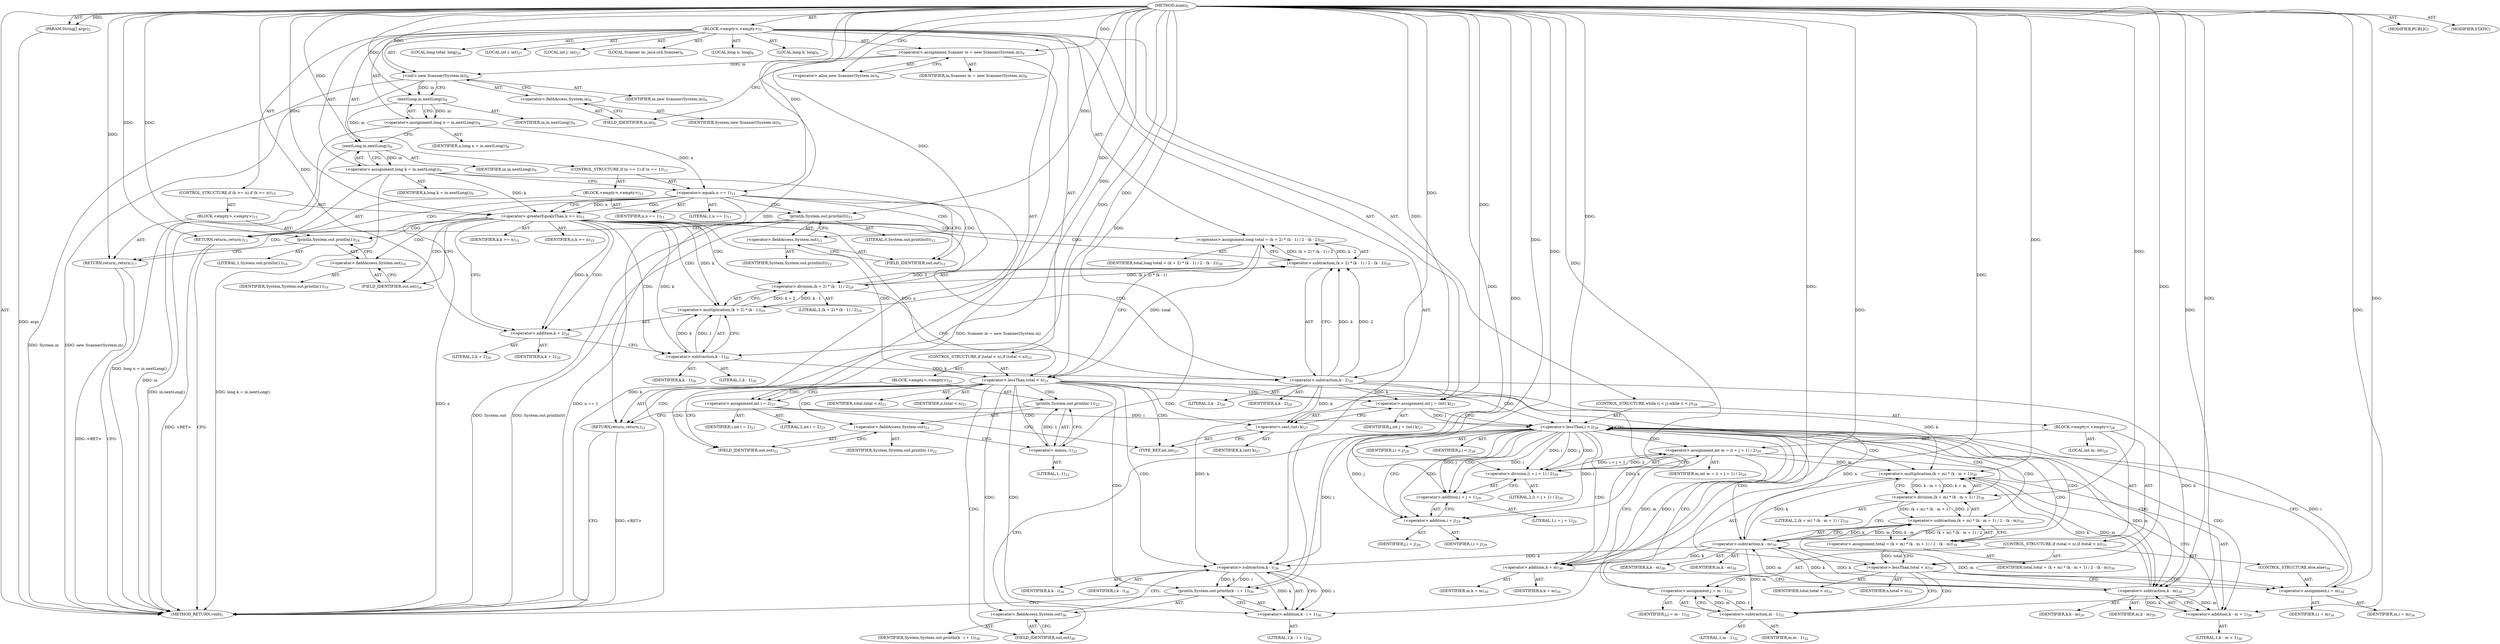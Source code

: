 digraph "main" {  
"19" [label = <(METHOD,main)<SUB>5</SUB>> ]
"20" [label = <(PARAM,String[] args)<SUB>5</SUB>> ]
"21" [label = <(BLOCK,&lt;empty&gt;,&lt;empty&gt;)<SUB>5</SUB>> ]
"4" [label = <(LOCAL,Scanner in: java.util.Scanner)<SUB>6</SUB>> ]
"22" [label = <(&lt;operator&gt;.assignment,Scanner in = new Scanner(System.in))<SUB>6</SUB>> ]
"23" [label = <(IDENTIFIER,in,Scanner in = new Scanner(System.in))<SUB>6</SUB>> ]
"24" [label = <(&lt;operator&gt;.alloc,new Scanner(System.in))<SUB>6</SUB>> ]
"25" [label = <(&lt;init&gt;,new Scanner(System.in))<SUB>6</SUB>> ]
"3" [label = <(IDENTIFIER,in,new Scanner(System.in))<SUB>6</SUB>> ]
"26" [label = <(&lt;operator&gt;.fieldAccess,System.in)<SUB>6</SUB>> ]
"27" [label = <(IDENTIFIER,System,new Scanner(System.in))<SUB>6</SUB>> ]
"28" [label = <(FIELD_IDENTIFIER,in,in)<SUB>6</SUB>> ]
"29" [label = <(LOCAL,long n: long)<SUB>8</SUB>> ]
"30" [label = <(&lt;operator&gt;.assignment,long n = in.nextLong())<SUB>8</SUB>> ]
"31" [label = <(IDENTIFIER,n,long n = in.nextLong())<SUB>8</SUB>> ]
"32" [label = <(nextLong,in.nextLong())<SUB>8</SUB>> ]
"33" [label = <(IDENTIFIER,in,in.nextLong())<SUB>8</SUB>> ]
"34" [label = <(LOCAL,long k: long)<SUB>9</SUB>> ]
"35" [label = <(&lt;operator&gt;.assignment,long k = in.nextLong())<SUB>9</SUB>> ]
"36" [label = <(IDENTIFIER,k,long k = in.nextLong())<SUB>9</SUB>> ]
"37" [label = <(nextLong,in.nextLong())<SUB>9</SUB>> ]
"38" [label = <(IDENTIFIER,in,in.nextLong())<SUB>9</SUB>> ]
"39" [label = <(CONTROL_STRUCTURE,if (n == 1),if (n == 1))<SUB>11</SUB>> ]
"40" [label = <(&lt;operator&gt;.equals,n == 1)<SUB>11</SUB>> ]
"41" [label = <(IDENTIFIER,n,n == 1)<SUB>11</SUB>> ]
"42" [label = <(LITERAL,1,n == 1)<SUB>11</SUB>> ]
"43" [label = <(BLOCK,&lt;empty&gt;,&lt;empty&gt;)<SUB>11</SUB>> ]
"44" [label = <(println,System.out.println(0))<SUB>12</SUB>> ]
"45" [label = <(&lt;operator&gt;.fieldAccess,System.out)<SUB>12</SUB>> ]
"46" [label = <(IDENTIFIER,System,System.out.println(0))<SUB>12</SUB>> ]
"47" [label = <(FIELD_IDENTIFIER,out,out)<SUB>12</SUB>> ]
"48" [label = <(LITERAL,0,System.out.println(0))<SUB>12</SUB>> ]
"49" [label = <(RETURN,return;,return;)<SUB>13</SUB>> ]
"50" [label = <(CONTROL_STRUCTURE,if (k &gt;= n),if (k &gt;= n))<SUB>15</SUB>> ]
"51" [label = <(&lt;operator&gt;.greaterEqualsThan,k &gt;= n)<SUB>15</SUB>> ]
"52" [label = <(IDENTIFIER,k,k &gt;= n)<SUB>15</SUB>> ]
"53" [label = <(IDENTIFIER,n,k &gt;= n)<SUB>15</SUB>> ]
"54" [label = <(BLOCK,&lt;empty&gt;,&lt;empty&gt;)<SUB>15</SUB>> ]
"55" [label = <(println,System.out.println(1))<SUB>16</SUB>> ]
"56" [label = <(&lt;operator&gt;.fieldAccess,System.out)<SUB>16</SUB>> ]
"57" [label = <(IDENTIFIER,System,System.out.println(1))<SUB>16</SUB>> ]
"58" [label = <(FIELD_IDENTIFIER,out,out)<SUB>16</SUB>> ]
"59" [label = <(LITERAL,1,System.out.println(1))<SUB>16</SUB>> ]
"60" [label = <(RETURN,return;,return;)<SUB>17</SUB>> ]
"61" [label = <(LOCAL,long total: long)<SUB>20</SUB>> ]
"62" [label = <(&lt;operator&gt;.assignment,long total = (k + 2) * (k - 1) / 2 - (k - 2))<SUB>20</SUB>> ]
"63" [label = <(IDENTIFIER,total,long total = (k + 2) * (k - 1) / 2 - (k - 2))<SUB>20</SUB>> ]
"64" [label = <(&lt;operator&gt;.subtraction,(k + 2) * (k - 1) / 2 - (k - 2))<SUB>20</SUB>> ]
"65" [label = <(&lt;operator&gt;.division,(k + 2) * (k - 1) / 2)<SUB>20</SUB>> ]
"66" [label = <(&lt;operator&gt;.multiplication,(k + 2) * (k - 1))<SUB>20</SUB>> ]
"67" [label = <(&lt;operator&gt;.addition,k + 2)<SUB>20</SUB>> ]
"68" [label = <(IDENTIFIER,k,k + 2)<SUB>20</SUB>> ]
"69" [label = <(LITERAL,2,k + 2)<SUB>20</SUB>> ]
"70" [label = <(&lt;operator&gt;.subtraction,k - 1)<SUB>20</SUB>> ]
"71" [label = <(IDENTIFIER,k,k - 1)<SUB>20</SUB>> ]
"72" [label = <(LITERAL,1,k - 1)<SUB>20</SUB>> ]
"73" [label = <(LITERAL,2,(k + 2) * (k - 1) / 2)<SUB>20</SUB>> ]
"74" [label = <(&lt;operator&gt;.subtraction,k - 2)<SUB>20</SUB>> ]
"75" [label = <(IDENTIFIER,k,k - 2)<SUB>20</SUB>> ]
"76" [label = <(LITERAL,2,k - 2)<SUB>20</SUB>> ]
"77" [label = <(CONTROL_STRUCTURE,if (total &lt; n),if (total &lt; n))<SUB>21</SUB>> ]
"78" [label = <(&lt;operator&gt;.lessThan,total &lt; n)<SUB>21</SUB>> ]
"79" [label = <(IDENTIFIER,total,total &lt; n)<SUB>21</SUB>> ]
"80" [label = <(IDENTIFIER,n,total &lt; n)<SUB>21</SUB>> ]
"81" [label = <(BLOCK,&lt;empty&gt;,&lt;empty&gt;)<SUB>21</SUB>> ]
"82" [label = <(println,System.out.println(-1))<SUB>22</SUB>> ]
"83" [label = <(&lt;operator&gt;.fieldAccess,System.out)<SUB>22</SUB>> ]
"84" [label = <(IDENTIFIER,System,System.out.println(-1))<SUB>22</SUB>> ]
"85" [label = <(FIELD_IDENTIFIER,out,out)<SUB>22</SUB>> ]
"86" [label = <(&lt;operator&gt;.minus,-1)<SUB>22</SUB>> ]
"87" [label = <(LITERAL,1,-1)<SUB>22</SUB>> ]
"88" [label = <(RETURN,return;,return;)<SUB>23</SUB>> ]
"89" [label = <(LOCAL,int i: int)<SUB>27</SUB>> ]
"90" [label = <(LOCAL,int j: int)<SUB>27</SUB>> ]
"91" [label = <(&lt;operator&gt;.assignment,int i = 2)<SUB>27</SUB>> ]
"92" [label = <(IDENTIFIER,i,int i = 2)<SUB>27</SUB>> ]
"93" [label = <(LITERAL,2,int i = 2)<SUB>27</SUB>> ]
"94" [label = <(&lt;operator&gt;.assignment,int j = (int) k)<SUB>27</SUB>> ]
"95" [label = <(IDENTIFIER,j,int j = (int) k)<SUB>27</SUB>> ]
"96" [label = <(&lt;operator&gt;.cast,(int) k)<SUB>27</SUB>> ]
"97" [label = <(TYPE_REF,int,int)<SUB>27</SUB>> ]
"98" [label = <(IDENTIFIER,k,(int) k)<SUB>27</SUB>> ]
"99" [label = <(CONTROL_STRUCTURE,while (i &lt; j),while (i &lt; j))<SUB>28</SUB>> ]
"100" [label = <(&lt;operator&gt;.lessThan,i &lt; j)<SUB>28</SUB>> ]
"101" [label = <(IDENTIFIER,i,i &lt; j)<SUB>28</SUB>> ]
"102" [label = <(IDENTIFIER,j,i &lt; j)<SUB>28</SUB>> ]
"103" [label = <(BLOCK,&lt;empty&gt;,&lt;empty&gt;)<SUB>28</SUB>> ]
"104" [label = <(LOCAL,int m: int)<SUB>29</SUB>> ]
"105" [label = <(&lt;operator&gt;.assignment,int m = (i + j + 1) / 2)<SUB>29</SUB>> ]
"106" [label = <(IDENTIFIER,m,int m = (i + j + 1) / 2)<SUB>29</SUB>> ]
"107" [label = <(&lt;operator&gt;.division,(i + j + 1) / 2)<SUB>29</SUB>> ]
"108" [label = <(&lt;operator&gt;.addition,i + j + 1)<SUB>29</SUB>> ]
"109" [label = <(&lt;operator&gt;.addition,i + j)<SUB>29</SUB>> ]
"110" [label = <(IDENTIFIER,i,i + j)<SUB>29</SUB>> ]
"111" [label = <(IDENTIFIER,j,i + j)<SUB>29</SUB>> ]
"112" [label = <(LITERAL,1,i + j + 1)<SUB>29</SUB>> ]
"113" [label = <(LITERAL,2,(i + j + 1) / 2)<SUB>29</SUB>> ]
"114" [label = <(&lt;operator&gt;.assignment,total = (k + m) * (k - m + 1) / 2 - (k - m))<SUB>30</SUB>> ]
"115" [label = <(IDENTIFIER,total,total = (k + m) * (k - m + 1) / 2 - (k - m))<SUB>30</SUB>> ]
"116" [label = <(&lt;operator&gt;.subtraction,(k + m) * (k - m + 1) / 2 - (k - m))<SUB>30</SUB>> ]
"117" [label = <(&lt;operator&gt;.division,(k + m) * (k - m + 1) / 2)<SUB>30</SUB>> ]
"118" [label = <(&lt;operator&gt;.multiplication,(k + m) * (k - m + 1))<SUB>30</SUB>> ]
"119" [label = <(&lt;operator&gt;.addition,k + m)<SUB>30</SUB>> ]
"120" [label = <(IDENTIFIER,k,k + m)<SUB>30</SUB>> ]
"121" [label = <(IDENTIFIER,m,k + m)<SUB>30</SUB>> ]
"122" [label = <(&lt;operator&gt;.addition,k - m + 1)<SUB>30</SUB>> ]
"123" [label = <(&lt;operator&gt;.subtraction,k - m)<SUB>30</SUB>> ]
"124" [label = <(IDENTIFIER,k,k - m)<SUB>30</SUB>> ]
"125" [label = <(IDENTIFIER,m,k - m)<SUB>30</SUB>> ]
"126" [label = <(LITERAL,1,k - m + 1)<SUB>30</SUB>> ]
"127" [label = <(LITERAL,2,(k + m) * (k - m + 1) / 2)<SUB>30</SUB>> ]
"128" [label = <(&lt;operator&gt;.subtraction,k - m)<SUB>30</SUB>> ]
"129" [label = <(IDENTIFIER,k,k - m)<SUB>30</SUB>> ]
"130" [label = <(IDENTIFIER,m,k - m)<SUB>30</SUB>> ]
"131" [label = <(CONTROL_STRUCTURE,if (total &lt; n),if (total &lt; n))<SUB>31</SUB>> ]
"132" [label = <(&lt;operator&gt;.lessThan,total &lt; n)<SUB>31</SUB>> ]
"133" [label = <(IDENTIFIER,total,total &lt; n)<SUB>31</SUB>> ]
"134" [label = <(IDENTIFIER,n,total &lt; n)<SUB>31</SUB>> ]
"135" [label = <(&lt;operator&gt;.assignment,j = m - 1)<SUB>32</SUB>> ]
"136" [label = <(IDENTIFIER,j,j = m - 1)<SUB>32</SUB>> ]
"137" [label = <(&lt;operator&gt;.subtraction,m - 1)<SUB>32</SUB>> ]
"138" [label = <(IDENTIFIER,m,m - 1)<SUB>32</SUB>> ]
"139" [label = <(LITERAL,1,m - 1)<SUB>32</SUB>> ]
"140" [label = <(CONTROL_STRUCTURE,else,else)<SUB>34</SUB>> ]
"141" [label = <(&lt;operator&gt;.assignment,i = m)<SUB>34</SUB>> ]
"142" [label = <(IDENTIFIER,i,i = m)<SUB>34</SUB>> ]
"143" [label = <(IDENTIFIER,m,i = m)<SUB>34</SUB>> ]
"144" [label = <(println,System.out.println(k - i + 1))<SUB>36</SUB>> ]
"145" [label = <(&lt;operator&gt;.fieldAccess,System.out)<SUB>36</SUB>> ]
"146" [label = <(IDENTIFIER,System,System.out.println(k - i + 1))<SUB>36</SUB>> ]
"147" [label = <(FIELD_IDENTIFIER,out,out)<SUB>36</SUB>> ]
"148" [label = <(&lt;operator&gt;.addition,k - i + 1)<SUB>36</SUB>> ]
"149" [label = <(&lt;operator&gt;.subtraction,k - i)<SUB>36</SUB>> ]
"150" [label = <(IDENTIFIER,k,k - i)<SUB>36</SUB>> ]
"151" [label = <(IDENTIFIER,i,k - i)<SUB>36</SUB>> ]
"152" [label = <(LITERAL,1,k - i + 1)<SUB>36</SUB>> ]
"153" [label = <(MODIFIER,PUBLIC)> ]
"154" [label = <(MODIFIER,STATIC)> ]
"155" [label = <(METHOD_RETURN,void)<SUB>5</SUB>> ]
  "19" -> "20"  [ label = "AST: "] 
  "19" -> "21"  [ label = "AST: "] 
  "19" -> "153"  [ label = "AST: "] 
  "19" -> "154"  [ label = "AST: "] 
  "19" -> "155"  [ label = "AST: "] 
  "21" -> "4"  [ label = "AST: "] 
  "21" -> "22"  [ label = "AST: "] 
  "21" -> "25"  [ label = "AST: "] 
  "21" -> "29"  [ label = "AST: "] 
  "21" -> "30"  [ label = "AST: "] 
  "21" -> "34"  [ label = "AST: "] 
  "21" -> "35"  [ label = "AST: "] 
  "21" -> "39"  [ label = "AST: "] 
  "21" -> "50"  [ label = "AST: "] 
  "21" -> "61"  [ label = "AST: "] 
  "21" -> "62"  [ label = "AST: "] 
  "21" -> "77"  [ label = "AST: "] 
  "21" -> "89"  [ label = "AST: "] 
  "21" -> "90"  [ label = "AST: "] 
  "21" -> "91"  [ label = "AST: "] 
  "21" -> "94"  [ label = "AST: "] 
  "21" -> "99"  [ label = "AST: "] 
  "21" -> "144"  [ label = "AST: "] 
  "22" -> "23"  [ label = "AST: "] 
  "22" -> "24"  [ label = "AST: "] 
  "25" -> "3"  [ label = "AST: "] 
  "25" -> "26"  [ label = "AST: "] 
  "26" -> "27"  [ label = "AST: "] 
  "26" -> "28"  [ label = "AST: "] 
  "30" -> "31"  [ label = "AST: "] 
  "30" -> "32"  [ label = "AST: "] 
  "32" -> "33"  [ label = "AST: "] 
  "35" -> "36"  [ label = "AST: "] 
  "35" -> "37"  [ label = "AST: "] 
  "37" -> "38"  [ label = "AST: "] 
  "39" -> "40"  [ label = "AST: "] 
  "39" -> "43"  [ label = "AST: "] 
  "40" -> "41"  [ label = "AST: "] 
  "40" -> "42"  [ label = "AST: "] 
  "43" -> "44"  [ label = "AST: "] 
  "43" -> "49"  [ label = "AST: "] 
  "44" -> "45"  [ label = "AST: "] 
  "44" -> "48"  [ label = "AST: "] 
  "45" -> "46"  [ label = "AST: "] 
  "45" -> "47"  [ label = "AST: "] 
  "50" -> "51"  [ label = "AST: "] 
  "50" -> "54"  [ label = "AST: "] 
  "51" -> "52"  [ label = "AST: "] 
  "51" -> "53"  [ label = "AST: "] 
  "54" -> "55"  [ label = "AST: "] 
  "54" -> "60"  [ label = "AST: "] 
  "55" -> "56"  [ label = "AST: "] 
  "55" -> "59"  [ label = "AST: "] 
  "56" -> "57"  [ label = "AST: "] 
  "56" -> "58"  [ label = "AST: "] 
  "62" -> "63"  [ label = "AST: "] 
  "62" -> "64"  [ label = "AST: "] 
  "64" -> "65"  [ label = "AST: "] 
  "64" -> "74"  [ label = "AST: "] 
  "65" -> "66"  [ label = "AST: "] 
  "65" -> "73"  [ label = "AST: "] 
  "66" -> "67"  [ label = "AST: "] 
  "66" -> "70"  [ label = "AST: "] 
  "67" -> "68"  [ label = "AST: "] 
  "67" -> "69"  [ label = "AST: "] 
  "70" -> "71"  [ label = "AST: "] 
  "70" -> "72"  [ label = "AST: "] 
  "74" -> "75"  [ label = "AST: "] 
  "74" -> "76"  [ label = "AST: "] 
  "77" -> "78"  [ label = "AST: "] 
  "77" -> "81"  [ label = "AST: "] 
  "78" -> "79"  [ label = "AST: "] 
  "78" -> "80"  [ label = "AST: "] 
  "81" -> "82"  [ label = "AST: "] 
  "81" -> "88"  [ label = "AST: "] 
  "82" -> "83"  [ label = "AST: "] 
  "82" -> "86"  [ label = "AST: "] 
  "83" -> "84"  [ label = "AST: "] 
  "83" -> "85"  [ label = "AST: "] 
  "86" -> "87"  [ label = "AST: "] 
  "91" -> "92"  [ label = "AST: "] 
  "91" -> "93"  [ label = "AST: "] 
  "94" -> "95"  [ label = "AST: "] 
  "94" -> "96"  [ label = "AST: "] 
  "96" -> "97"  [ label = "AST: "] 
  "96" -> "98"  [ label = "AST: "] 
  "99" -> "100"  [ label = "AST: "] 
  "99" -> "103"  [ label = "AST: "] 
  "100" -> "101"  [ label = "AST: "] 
  "100" -> "102"  [ label = "AST: "] 
  "103" -> "104"  [ label = "AST: "] 
  "103" -> "105"  [ label = "AST: "] 
  "103" -> "114"  [ label = "AST: "] 
  "103" -> "131"  [ label = "AST: "] 
  "105" -> "106"  [ label = "AST: "] 
  "105" -> "107"  [ label = "AST: "] 
  "107" -> "108"  [ label = "AST: "] 
  "107" -> "113"  [ label = "AST: "] 
  "108" -> "109"  [ label = "AST: "] 
  "108" -> "112"  [ label = "AST: "] 
  "109" -> "110"  [ label = "AST: "] 
  "109" -> "111"  [ label = "AST: "] 
  "114" -> "115"  [ label = "AST: "] 
  "114" -> "116"  [ label = "AST: "] 
  "116" -> "117"  [ label = "AST: "] 
  "116" -> "128"  [ label = "AST: "] 
  "117" -> "118"  [ label = "AST: "] 
  "117" -> "127"  [ label = "AST: "] 
  "118" -> "119"  [ label = "AST: "] 
  "118" -> "122"  [ label = "AST: "] 
  "119" -> "120"  [ label = "AST: "] 
  "119" -> "121"  [ label = "AST: "] 
  "122" -> "123"  [ label = "AST: "] 
  "122" -> "126"  [ label = "AST: "] 
  "123" -> "124"  [ label = "AST: "] 
  "123" -> "125"  [ label = "AST: "] 
  "128" -> "129"  [ label = "AST: "] 
  "128" -> "130"  [ label = "AST: "] 
  "131" -> "132"  [ label = "AST: "] 
  "131" -> "135"  [ label = "AST: "] 
  "131" -> "140"  [ label = "AST: "] 
  "132" -> "133"  [ label = "AST: "] 
  "132" -> "134"  [ label = "AST: "] 
  "135" -> "136"  [ label = "AST: "] 
  "135" -> "137"  [ label = "AST: "] 
  "137" -> "138"  [ label = "AST: "] 
  "137" -> "139"  [ label = "AST: "] 
  "140" -> "141"  [ label = "AST: "] 
  "141" -> "142"  [ label = "AST: "] 
  "141" -> "143"  [ label = "AST: "] 
  "144" -> "145"  [ label = "AST: "] 
  "144" -> "148"  [ label = "AST: "] 
  "145" -> "146"  [ label = "AST: "] 
  "145" -> "147"  [ label = "AST: "] 
  "148" -> "149"  [ label = "AST: "] 
  "148" -> "152"  [ label = "AST: "] 
  "149" -> "150"  [ label = "AST: "] 
  "149" -> "151"  [ label = "AST: "] 
  "22" -> "28"  [ label = "CFG: "] 
  "25" -> "32"  [ label = "CFG: "] 
  "30" -> "37"  [ label = "CFG: "] 
  "35" -> "40"  [ label = "CFG: "] 
  "62" -> "78"  [ label = "CFG: "] 
  "91" -> "97"  [ label = "CFG: "] 
  "94" -> "100"  [ label = "CFG: "] 
  "144" -> "155"  [ label = "CFG: "] 
  "24" -> "22"  [ label = "CFG: "] 
  "26" -> "25"  [ label = "CFG: "] 
  "32" -> "30"  [ label = "CFG: "] 
  "37" -> "35"  [ label = "CFG: "] 
  "40" -> "47"  [ label = "CFG: "] 
  "40" -> "51"  [ label = "CFG: "] 
  "51" -> "58"  [ label = "CFG: "] 
  "51" -> "67"  [ label = "CFG: "] 
  "64" -> "62"  [ label = "CFG: "] 
  "78" -> "85"  [ label = "CFG: "] 
  "78" -> "91"  [ label = "CFG: "] 
  "96" -> "94"  [ label = "CFG: "] 
  "100" -> "109"  [ label = "CFG: "] 
  "100" -> "147"  [ label = "CFG: "] 
  "145" -> "149"  [ label = "CFG: "] 
  "148" -> "144"  [ label = "CFG: "] 
  "28" -> "26"  [ label = "CFG: "] 
  "44" -> "49"  [ label = "CFG: "] 
  "49" -> "155"  [ label = "CFG: "] 
  "55" -> "60"  [ label = "CFG: "] 
  "60" -> "155"  [ label = "CFG: "] 
  "65" -> "74"  [ label = "CFG: "] 
  "74" -> "64"  [ label = "CFG: "] 
  "82" -> "88"  [ label = "CFG: "] 
  "88" -> "155"  [ label = "CFG: "] 
  "97" -> "96"  [ label = "CFG: "] 
  "105" -> "119"  [ label = "CFG: "] 
  "114" -> "132"  [ label = "CFG: "] 
  "147" -> "145"  [ label = "CFG: "] 
  "149" -> "148"  [ label = "CFG: "] 
  "45" -> "44"  [ label = "CFG: "] 
  "56" -> "55"  [ label = "CFG: "] 
  "66" -> "65"  [ label = "CFG: "] 
  "83" -> "86"  [ label = "CFG: "] 
  "86" -> "82"  [ label = "CFG: "] 
  "107" -> "105"  [ label = "CFG: "] 
  "116" -> "114"  [ label = "CFG: "] 
  "132" -> "137"  [ label = "CFG: "] 
  "132" -> "141"  [ label = "CFG: "] 
  "135" -> "100"  [ label = "CFG: "] 
  "47" -> "45"  [ label = "CFG: "] 
  "58" -> "56"  [ label = "CFG: "] 
  "67" -> "70"  [ label = "CFG: "] 
  "70" -> "66"  [ label = "CFG: "] 
  "85" -> "83"  [ label = "CFG: "] 
  "108" -> "107"  [ label = "CFG: "] 
  "117" -> "128"  [ label = "CFG: "] 
  "128" -> "116"  [ label = "CFG: "] 
  "137" -> "135"  [ label = "CFG: "] 
  "141" -> "100"  [ label = "CFG: "] 
  "109" -> "108"  [ label = "CFG: "] 
  "118" -> "117"  [ label = "CFG: "] 
  "119" -> "123"  [ label = "CFG: "] 
  "122" -> "118"  [ label = "CFG: "] 
  "123" -> "122"  [ label = "CFG: "] 
  "19" -> "24"  [ label = "CFG: "] 
  "88" -> "155"  [ label = "DDG: &lt;RET&gt;"] 
  "49" -> "155"  [ label = "DDG: &lt;RET&gt;"] 
  "60" -> "155"  [ label = "DDG: &lt;RET&gt;"] 
  "20" -> "155"  [ label = "DDG: args"] 
  "22" -> "155"  [ label = "DDG: Scanner in = new Scanner(System.in)"] 
  "25" -> "155"  [ label = "DDG: System.in"] 
  "25" -> "155"  [ label = "DDG: new Scanner(System.in)"] 
  "30" -> "155"  [ label = "DDG: long n = in.nextLong()"] 
  "35" -> "155"  [ label = "DDG: k"] 
  "37" -> "155"  [ label = "DDG: in"] 
  "35" -> "155"  [ label = "DDG: in.nextLong()"] 
  "35" -> "155"  [ label = "DDG: long k = in.nextLong()"] 
  "40" -> "155"  [ label = "DDG: n"] 
  "40" -> "155"  [ label = "DDG: n == 1"] 
  "44" -> "155"  [ label = "DDG: System.out"] 
  "44" -> "155"  [ label = "DDG: System.out.println(0)"] 
  "19" -> "20"  [ label = "DDG: "] 
  "19" -> "22"  [ label = "DDG: "] 
  "32" -> "30"  [ label = "DDG: in"] 
  "37" -> "35"  [ label = "DDG: in"] 
  "64" -> "62"  [ label = "DDG: (k + 2) * (k - 1) / 2"] 
  "64" -> "62"  [ label = "DDG: k - 2"] 
  "19" -> "91"  [ label = "DDG: "] 
  "19" -> "94"  [ label = "DDG: "] 
  "74" -> "94"  [ label = "DDG: k"] 
  "22" -> "25"  [ label = "DDG: in"] 
  "19" -> "25"  [ label = "DDG: "] 
  "149" -> "144"  [ label = "DDG: k"] 
  "149" -> "144"  [ label = "DDG: i"] 
  "19" -> "144"  [ label = "DDG: "] 
  "25" -> "32"  [ label = "DDG: in"] 
  "19" -> "32"  [ label = "DDG: "] 
  "32" -> "37"  [ label = "DDG: in"] 
  "19" -> "37"  [ label = "DDG: "] 
  "30" -> "40"  [ label = "DDG: n"] 
  "19" -> "40"  [ label = "DDG: "] 
  "19" -> "49"  [ label = "DDG: "] 
  "35" -> "51"  [ label = "DDG: k"] 
  "19" -> "51"  [ label = "DDG: "] 
  "40" -> "51"  [ label = "DDG: n"] 
  "19" -> "60"  [ label = "DDG: "] 
  "65" -> "64"  [ label = "DDG: (k + 2) * (k - 1)"] 
  "65" -> "64"  [ label = "DDG: 2"] 
  "74" -> "64"  [ label = "DDG: k"] 
  "74" -> "64"  [ label = "DDG: 2"] 
  "62" -> "78"  [ label = "DDG: total"] 
  "19" -> "78"  [ label = "DDG: "] 
  "51" -> "78"  [ label = "DDG: n"] 
  "19" -> "88"  [ label = "DDG: "] 
  "19" -> "96"  [ label = "DDG: "] 
  "74" -> "96"  [ label = "DDG: k"] 
  "91" -> "100"  [ label = "DDG: i"] 
  "141" -> "100"  [ label = "DDG: i"] 
  "19" -> "100"  [ label = "DDG: "] 
  "94" -> "100"  [ label = "DDG: j"] 
  "135" -> "100"  [ label = "DDG: j"] 
  "107" -> "105"  [ label = "DDG: i + j + 1"] 
  "107" -> "105"  [ label = "DDG: 2"] 
  "116" -> "114"  [ label = "DDG: (k + m) * (k - m + 1) / 2"] 
  "116" -> "114"  [ label = "DDG: k - m"] 
  "149" -> "148"  [ label = "DDG: k"] 
  "149" -> "148"  [ label = "DDG: i"] 
  "19" -> "148"  [ label = "DDG: "] 
  "19" -> "44"  [ label = "DDG: "] 
  "19" -> "55"  [ label = "DDG: "] 
  "66" -> "65"  [ label = "DDG: k + 2"] 
  "66" -> "65"  [ label = "DDG: k - 1"] 
  "19" -> "65"  [ label = "DDG: "] 
  "70" -> "74"  [ label = "DDG: k"] 
  "19" -> "74"  [ label = "DDG: "] 
  "86" -> "82"  [ label = "DDG: 1"] 
  "137" -> "135"  [ label = "DDG: m"] 
  "137" -> "135"  [ label = "DDG: 1"] 
  "128" -> "149"  [ label = "DDG: k"] 
  "19" -> "149"  [ label = "DDG: "] 
  "74" -> "149"  [ label = "DDG: k"] 
  "100" -> "149"  [ label = "DDG: i"] 
  "51" -> "66"  [ label = "DDG: k"] 
  "19" -> "66"  [ label = "DDG: "] 
  "70" -> "66"  [ label = "DDG: k"] 
  "70" -> "66"  [ label = "DDG: 1"] 
  "19" -> "86"  [ label = "DDG: "] 
  "100" -> "107"  [ label = "DDG: i"] 
  "19" -> "107"  [ label = "DDG: "] 
  "100" -> "107"  [ label = "DDG: j"] 
  "117" -> "116"  [ label = "DDG: (k + m) * (k - m + 1)"] 
  "117" -> "116"  [ label = "DDG: 2"] 
  "128" -> "116"  [ label = "DDG: k"] 
  "128" -> "116"  [ label = "DDG: m"] 
  "114" -> "132"  [ label = "DDG: total"] 
  "19" -> "132"  [ label = "DDG: "] 
  "78" -> "132"  [ label = "DDG: n"] 
  "128" -> "141"  [ label = "DDG: m"] 
  "19" -> "141"  [ label = "DDG: "] 
  "51" -> "67"  [ label = "DDG: k"] 
  "19" -> "67"  [ label = "DDG: "] 
  "19" -> "70"  [ label = "DDG: "] 
  "51" -> "70"  [ label = "DDG: k"] 
  "100" -> "108"  [ label = "DDG: i"] 
  "19" -> "108"  [ label = "DDG: "] 
  "100" -> "108"  [ label = "DDG: j"] 
  "118" -> "117"  [ label = "DDG: k + m"] 
  "118" -> "117"  [ label = "DDG: k - m + 1"] 
  "19" -> "117"  [ label = "DDG: "] 
  "123" -> "128"  [ label = "DDG: k"] 
  "19" -> "128"  [ label = "DDG: "] 
  "123" -> "128"  [ label = "DDG: m"] 
  "128" -> "137"  [ label = "DDG: m"] 
  "19" -> "137"  [ label = "DDG: "] 
  "100" -> "109"  [ label = "DDG: i"] 
  "19" -> "109"  [ label = "DDG: "] 
  "100" -> "109"  [ label = "DDG: j"] 
  "128" -> "118"  [ label = "DDG: k"] 
  "19" -> "118"  [ label = "DDG: "] 
  "74" -> "118"  [ label = "DDG: k"] 
  "105" -> "118"  [ label = "DDG: m"] 
  "123" -> "118"  [ label = "DDG: k"] 
  "123" -> "118"  [ label = "DDG: m"] 
  "128" -> "119"  [ label = "DDG: k"] 
  "19" -> "119"  [ label = "DDG: "] 
  "74" -> "119"  [ label = "DDG: k"] 
  "105" -> "119"  [ label = "DDG: m"] 
  "123" -> "122"  [ label = "DDG: k"] 
  "123" -> "122"  [ label = "DDG: m"] 
  "19" -> "122"  [ label = "DDG: "] 
  "19" -> "123"  [ label = "DDG: "] 
  "128" -> "123"  [ label = "DDG: k"] 
  "74" -> "123"  [ label = "DDG: k"] 
  "105" -> "123"  [ label = "DDG: m"] 
  "40" -> "51"  [ label = "CDG: "] 
  "40" -> "44"  [ label = "CDG: "] 
  "40" -> "47"  [ label = "CDG: "] 
  "40" -> "49"  [ label = "CDG: "] 
  "40" -> "45"  [ label = "CDG: "] 
  "51" -> "60"  [ label = "CDG: "] 
  "51" -> "64"  [ label = "CDG: "] 
  "51" -> "56"  [ label = "CDG: "] 
  "51" -> "67"  [ label = "CDG: "] 
  "51" -> "74"  [ label = "CDG: "] 
  "51" -> "58"  [ label = "CDG: "] 
  "51" -> "70"  [ label = "CDG: "] 
  "51" -> "66"  [ label = "CDG: "] 
  "51" -> "65"  [ label = "CDG: "] 
  "51" -> "55"  [ label = "CDG: "] 
  "51" -> "78"  [ label = "CDG: "] 
  "51" -> "62"  [ label = "CDG: "] 
  "78" -> "94"  [ label = "CDG: "] 
  "78" -> "96"  [ label = "CDG: "] 
  "78" -> "145"  [ label = "CDG: "] 
  "78" -> "85"  [ label = "CDG: "] 
  "78" -> "149"  [ label = "CDG: "] 
  "78" -> "144"  [ label = "CDG: "] 
  "78" -> "97"  [ label = "CDG: "] 
  "78" -> "91"  [ label = "CDG: "] 
  "78" -> "148"  [ label = "CDG: "] 
  "78" -> "100"  [ label = "CDG: "] 
  "78" -> "88"  [ label = "CDG: "] 
  "78" -> "86"  [ label = "CDG: "] 
  "78" -> "82"  [ label = "CDG: "] 
  "78" -> "83"  [ label = "CDG: "] 
  "78" -> "147"  [ label = "CDG: "] 
  "100" -> "107"  [ label = "CDG: "] 
  "100" -> "128"  [ label = "CDG: "] 
  "100" -> "114"  [ label = "CDG: "] 
  "100" -> "132"  [ label = "CDG: "] 
  "100" -> "119"  [ label = "CDG: "] 
  "100" -> "118"  [ label = "CDG: "] 
  "100" -> "100"  [ label = "CDG: "] 
  "100" -> "108"  [ label = "CDG: "] 
  "100" -> "116"  [ label = "CDG: "] 
  "100" -> "122"  [ label = "CDG: "] 
  "100" -> "123"  [ label = "CDG: "] 
  "100" -> "105"  [ label = "CDG: "] 
  "100" -> "117"  [ label = "CDG: "] 
  "100" -> "109"  [ label = "CDG: "] 
  "132" -> "137"  [ label = "CDG: "] 
  "132" -> "141"  [ label = "CDG: "] 
  "132" -> "135"  [ label = "CDG: "] 
}
